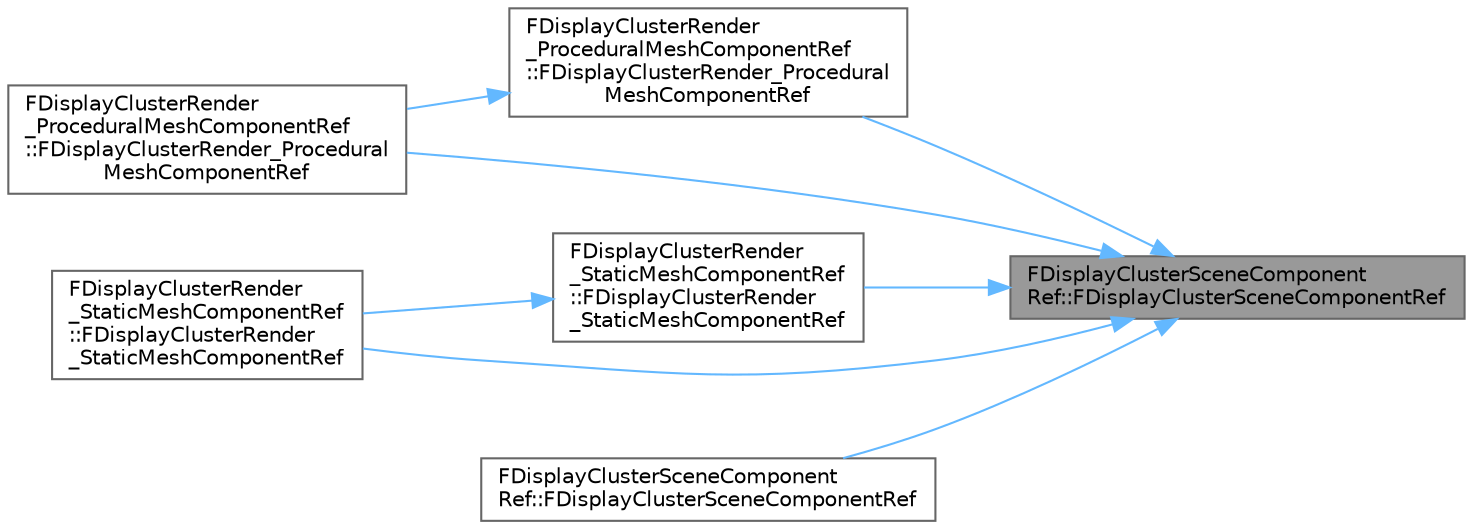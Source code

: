 digraph "FDisplayClusterSceneComponentRef::FDisplayClusterSceneComponentRef"
{
 // INTERACTIVE_SVG=YES
 // LATEX_PDF_SIZE
  bgcolor="transparent";
  edge [fontname=Helvetica,fontsize=10,labelfontname=Helvetica,labelfontsize=10];
  node [fontname=Helvetica,fontsize=10,shape=box,height=0.2,width=0.4];
  rankdir="RL";
  Node1 [id="Node000001",label="FDisplayClusterSceneComponent\lRef::FDisplayClusterSceneComponentRef",height=0.2,width=0.4,color="gray40", fillcolor="grey60", style="filled", fontcolor="black",tooltip=" "];
  Node1 -> Node2 [id="edge1_Node000001_Node000002",dir="back",color="steelblue1",style="solid",tooltip=" "];
  Node2 [id="Node000002",label="FDisplayClusterRender\l_ProceduralMeshComponentRef\l::FDisplayClusterRender_Procedural\lMeshComponentRef",height=0.2,width=0.4,color="grey40", fillcolor="white", style="filled",URL="$d0/dc5/classFDisplayClusterRender__ProceduralMeshComponentRef.html#a3715b46fb9eb9de310787d1c3b4293db",tooltip=" "];
  Node2 -> Node3 [id="edge2_Node000002_Node000003",dir="back",color="steelblue1",style="solid",tooltip=" "];
  Node3 [id="Node000003",label="FDisplayClusterRender\l_ProceduralMeshComponentRef\l::FDisplayClusterRender_Procedural\lMeshComponentRef",height=0.2,width=0.4,color="grey40", fillcolor="white", style="filled",URL="$d0/dc5/classFDisplayClusterRender__ProceduralMeshComponentRef.html#a936bb22ab9df2d39013022a77b2ef124",tooltip=" "];
  Node1 -> Node3 [id="edge3_Node000001_Node000003",dir="back",color="steelblue1",style="solid",tooltip=" "];
  Node1 -> Node4 [id="edge4_Node000001_Node000004",dir="back",color="steelblue1",style="solid",tooltip=" "];
  Node4 [id="Node000004",label="FDisplayClusterRender\l_StaticMeshComponentRef\l::FDisplayClusterRender\l_StaticMeshComponentRef",height=0.2,width=0.4,color="grey40", fillcolor="white", style="filled",URL="$d3/d89/classFDisplayClusterRender__StaticMeshComponentRef.html#aecdd6e16f156a535ca7c6d9a6edc5e20",tooltip=" "];
  Node4 -> Node5 [id="edge5_Node000004_Node000005",dir="back",color="steelblue1",style="solid",tooltip=" "];
  Node5 [id="Node000005",label="FDisplayClusterRender\l_StaticMeshComponentRef\l::FDisplayClusterRender\l_StaticMeshComponentRef",height=0.2,width=0.4,color="grey40", fillcolor="white", style="filled",URL="$d3/d89/classFDisplayClusterRender__StaticMeshComponentRef.html#a3f937f624eb4e3773261e86fddf76f91",tooltip=" "];
  Node1 -> Node5 [id="edge6_Node000001_Node000005",dir="back",color="steelblue1",style="solid",tooltip=" "];
  Node1 -> Node6 [id="edge7_Node000001_Node000006",dir="back",color="steelblue1",style="solid",tooltip=" "];
  Node6 [id="Node000006",label="FDisplayClusterSceneComponent\lRef::FDisplayClusterSceneComponentRef",height=0.2,width=0.4,color="grey40", fillcolor="white", style="filled",URL="$d9/d84/classFDisplayClusterSceneComponentRef.html#a96d7fe76449c959751323f1342ac15c4",tooltip=" "];
}

